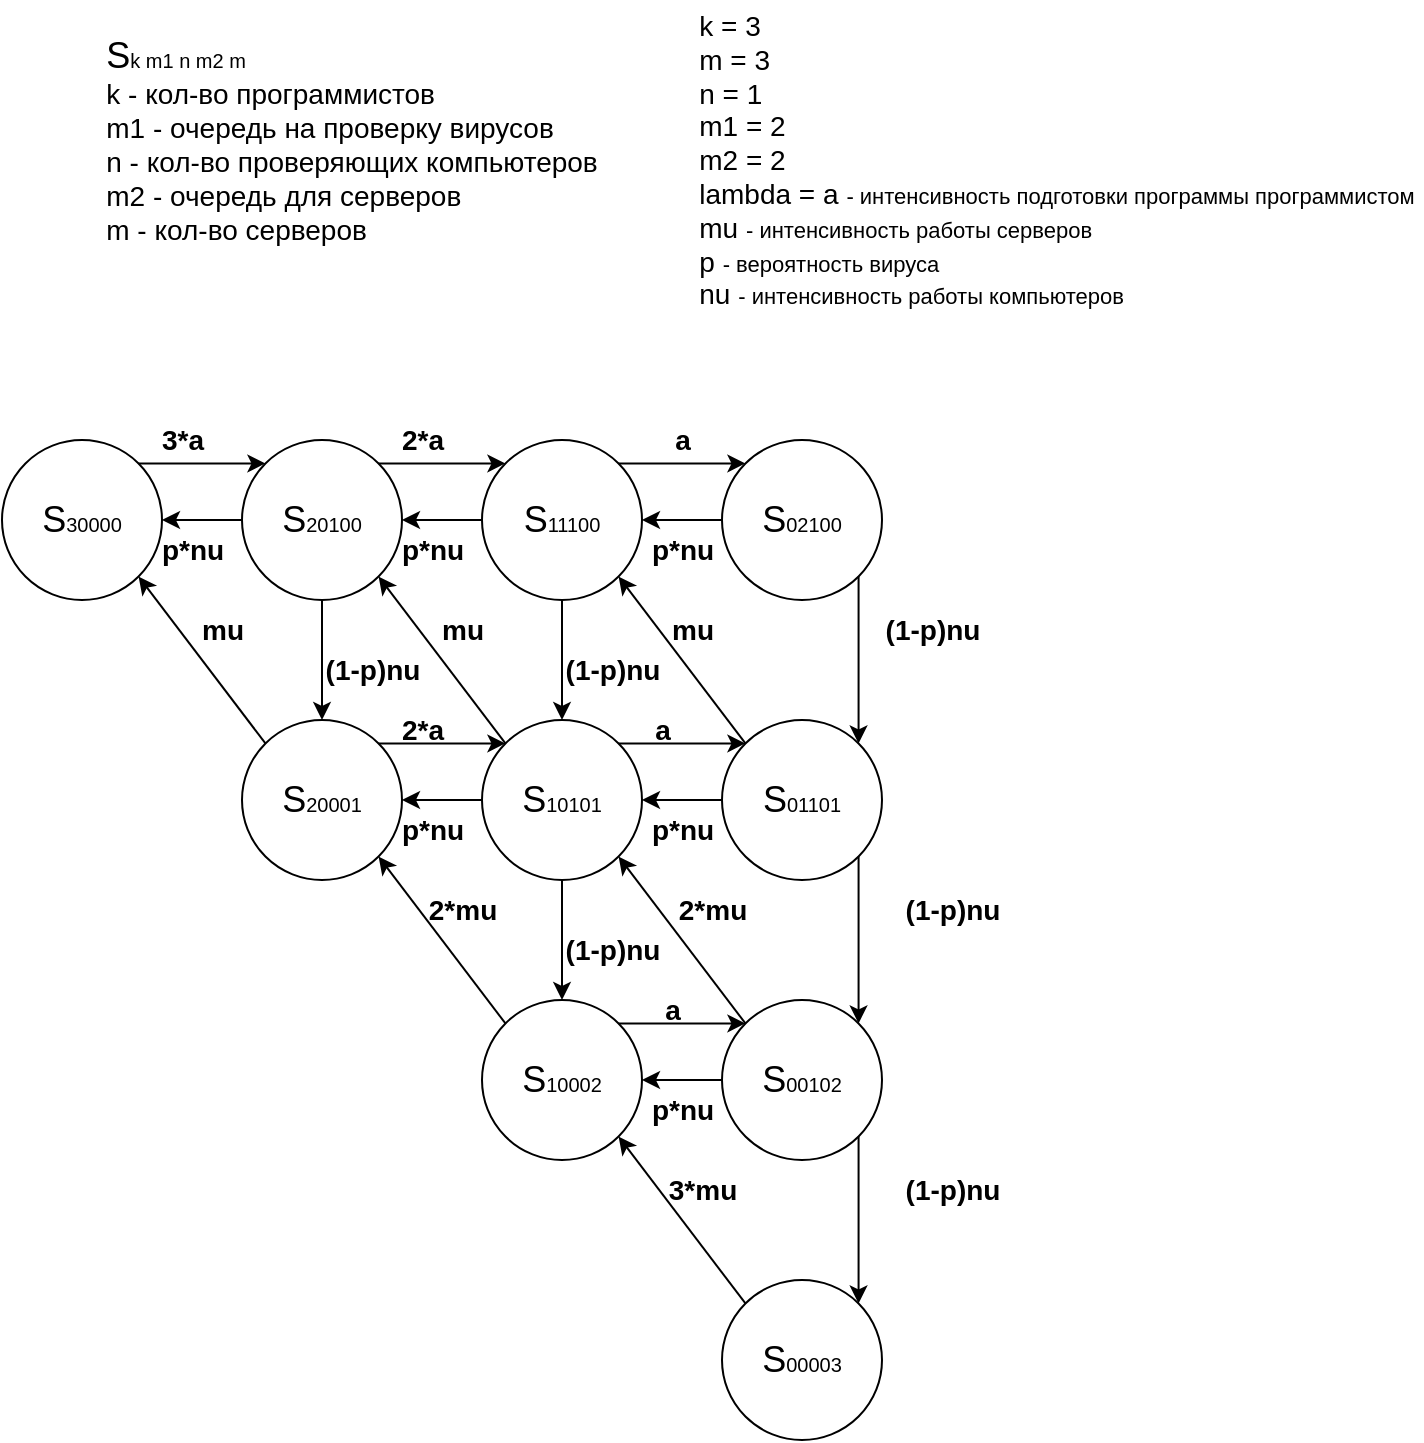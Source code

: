 <mxfile version="20.6.2" type="device" pages="2"><diagram id="ctWBDTu95WbY5n9YwCo9" name="Страница 1"><mxGraphModel dx="1024" dy="612" grid="1" gridSize="10" guides="1" tooltips="1" connect="1" arrows="1" fold="1" page="1" pageScale="1" pageWidth="827" pageHeight="1169" math="0" shadow="0"><root><mxCell id="0"/><mxCell id="1" parent="0"/><mxCell id="WxRc81GwedKo2kxBF1Qg-1" value="&lt;font style=&quot;font-size: 18px;&quot;&gt;S&lt;/font&gt;&lt;font style=&quot;font-size: 10px;&quot;&gt;30000&lt;/font&gt;" style="ellipse;whiteSpace=wrap;html=1;aspect=fixed;" parent="1" vertex="1"><mxGeometry x="20" y="230" width="80" height="80" as="geometry"/></mxCell><mxCell id="WxRc81GwedKo2kxBF1Qg-4" value="&lt;div style=&quot;text-align: left;&quot;&gt;&lt;font style=&quot;background-color: initial; font-size: 18px;&quot;&gt;S&lt;/font&gt;&lt;font style=&quot;background-color: initial;&quot;&gt;&lt;span style=&quot;font-size: 10px;&quot;&gt;k m1 n m2 m&lt;/span&gt;&lt;/font&gt;&lt;/div&gt;&lt;font style=&quot;&quot;&gt;&lt;div style=&quot;text-align: left;&quot;&gt;&lt;span style=&quot;font-size: 14px; background-color: initial;&quot;&gt;k - кол-во программистов&lt;/span&gt;&lt;/div&gt;&lt;div style=&quot;text-align: left;&quot;&gt;&lt;span style=&quot;font-size: 14px;&quot;&gt;m1 - очередь на проверку вирусов&lt;/span&gt;&lt;span style=&quot;font-size: 14px; background-color: initial;&quot;&gt;&lt;br&gt;&lt;/span&gt;&lt;/div&gt;&lt;div style=&quot;text-align: left;&quot;&gt;&lt;span style=&quot;font-size: 14px;&quot;&gt;n - кол-во проверяющих компьютеров&lt;/span&gt;&lt;span style=&quot;font-size: 14px; background-color: initial;&quot;&gt;&lt;br&gt;&lt;/span&gt;&lt;/div&gt;&lt;div style=&quot;text-align: left;&quot;&gt;&lt;span style=&quot;font-size: 14px;&quot;&gt;m2 - очередь для серверов&lt;/span&gt;&lt;span style=&quot;font-size: 14px;&quot;&gt;&lt;br&gt;&lt;/span&gt;&lt;/div&gt;&lt;div style=&quot;text-align: left;&quot;&gt;&lt;span style=&quot;font-size: 14px;&quot;&gt;m - кол-во серверов&lt;/span&gt;&lt;/div&gt;&lt;/font&gt;" style="text;html=1;strokeColor=none;fillColor=none;align=center;verticalAlign=middle;whiteSpace=wrap;rounded=0;" parent="1" vertex="1"><mxGeometry x="50" y="10" width="290" height="140" as="geometry"/></mxCell><mxCell id="WxRc81GwedKo2kxBF1Qg-6" value="&lt;font style=&quot;font-size: 18px;&quot;&gt;S&lt;/font&gt;&lt;font style=&quot;font-size: 10px;&quot;&gt;20100&lt;/font&gt;" style="ellipse;whiteSpace=wrap;html=1;aspect=fixed;" parent="1" vertex="1"><mxGeometry x="140" y="230" width="80" height="80" as="geometry"/></mxCell><mxCell id="WxRc81GwedKo2kxBF1Qg-7" value="&lt;font style=&quot;font-size: 18px;&quot;&gt;S&lt;/font&gt;&lt;font style=&quot;font-size: 10px;&quot;&gt;11100&lt;/font&gt;" style="ellipse;whiteSpace=wrap;html=1;aspect=fixed;" parent="1" vertex="1"><mxGeometry x="260" y="230" width="80" height="80" as="geometry"/></mxCell><mxCell id="WxRc81GwedKo2kxBF1Qg-8" value="&lt;font style=&quot;font-size: 18px;&quot;&gt;S&lt;/font&gt;&lt;font style=&quot;font-size: 10px;&quot;&gt;02100&lt;/font&gt;" style="ellipse;whiteSpace=wrap;html=1;aspect=fixed;" parent="1" vertex="1"><mxGeometry x="380" y="230" width="80" height="80" as="geometry"/></mxCell><mxCell id="WxRc81GwedKo2kxBF1Qg-9" value="&lt;font style=&quot;font-size: 18px;&quot;&gt;S&lt;/font&gt;&lt;font style=&quot;font-size: 10px;&quot;&gt;01101&lt;/font&gt;" style="ellipse;whiteSpace=wrap;html=1;aspect=fixed;" parent="1" vertex="1"><mxGeometry x="380" y="370" width="80" height="80" as="geometry"/></mxCell><mxCell id="WxRc81GwedKo2kxBF1Qg-11" value="&lt;font style=&quot;font-size: 18px;&quot;&gt;S&lt;/font&gt;&lt;font style=&quot;font-size: 10px;&quot;&gt;00102&lt;/font&gt;" style="ellipse;whiteSpace=wrap;html=1;aspect=fixed;" parent="1" vertex="1"><mxGeometry x="380" y="510" width="80" height="80" as="geometry"/></mxCell><mxCell id="WxRc81GwedKo2kxBF1Qg-12" value="&lt;font style=&quot;font-size: 18px;&quot;&gt;S&lt;/font&gt;&lt;font style=&quot;font-size: 10px;&quot;&gt;00003&lt;/font&gt;" style="ellipse;whiteSpace=wrap;html=1;aspect=fixed;" parent="1" vertex="1"><mxGeometry x="380" y="650" width="80" height="80" as="geometry"/></mxCell><mxCell id="WxRc81GwedKo2kxBF1Qg-13" value="" style="endArrow=classic;html=1;rounded=0;fontSize=10;exitX=1;exitY=0;exitDx=0;exitDy=0;entryX=0;entryY=0;entryDx=0;entryDy=0;" parent="1" source="WxRc81GwedKo2kxBF1Qg-1" target="WxRc81GwedKo2kxBF1Qg-6" edge="1"><mxGeometry width="50" height="50" relative="1" as="geometry"><mxPoint x="80" y="230" as="sourcePoint"/><mxPoint x="130" y="180" as="targetPoint"/></mxGeometry></mxCell><mxCell id="WxRc81GwedKo2kxBF1Qg-14" value="" style="endArrow=classic;html=1;rounded=0;fontSize=10;entryX=0;entryY=0;entryDx=0;entryDy=0;exitX=1;exitY=0;exitDx=0;exitDy=0;" parent="1" source="WxRc81GwedKo2kxBF1Qg-6" target="WxRc81GwedKo2kxBF1Qg-7" edge="1"><mxGeometry width="50" height="50" relative="1" as="geometry"><mxPoint x="240" y="230" as="sourcePoint"/><mxPoint x="250" y="240" as="targetPoint"/></mxGeometry></mxCell><mxCell id="WxRc81GwedKo2kxBF1Qg-15" value="" style="endArrow=classic;html=1;rounded=0;fontSize=10;exitX=1;exitY=0;exitDx=0;exitDy=0;entryX=0;entryY=0;entryDx=0;entryDy=0;" parent="1" source="WxRc81GwedKo2kxBF1Qg-7" target="WxRc81GwedKo2kxBF1Qg-8" edge="1"><mxGeometry width="50" height="50" relative="1" as="geometry"><mxPoint x="350.004" y="179.996" as="sourcePoint"/><mxPoint x="413.436" y="179.996" as="targetPoint"/></mxGeometry></mxCell><mxCell id="WxRc81GwedKo2kxBF1Qg-16" value="&lt;div style=&quot;text-align: left;&quot;&gt;&lt;span style=&quot;font-size: 14px; text-align: center;&quot;&gt;k = 3&lt;/span&gt;&lt;br style=&quot;font-size: 14px; text-align: center;&quot;&gt;&lt;span style=&quot;font-size: 14px; text-align: center;&quot;&gt;m = 3&lt;/span&gt;&lt;br style=&quot;font-size: 14px; text-align: center;&quot;&gt;&lt;span style=&quot;font-size: 14px; text-align: center;&quot;&gt;n = 1&lt;/span&gt;&lt;br style=&quot;font-size: 14px; text-align: center;&quot;&gt;&lt;span style=&quot;font-size: 14px; text-align: center;&quot;&gt;m1 = 2&lt;/span&gt;&lt;br style=&quot;font-size: 14px; text-align: center;&quot;&gt;&lt;span style=&quot;font-size: 14px; text-align: center;&quot;&gt;m2 = 2&lt;/span&gt;&lt;br style=&quot;font-size: 14px; text-align: center;&quot;&gt;&lt;span style=&quot;font-size: 14px; text-align: center;&quot;&gt;lambda = a &lt;/span&gt;&lt;span style=&quot;text-align: center;&quot;&gt;&lt;font style=&quot;font-size: 11px;&quot;&gt;- интенсивность подготовки программы программистом&lt;/font&gt;&lt;/span&gt;&lt;br&gt;&lt;/div&gt;&lt;div style=&quot;text-align: left;&quot;&gt;&lt;span style=&quot;font-size: 14px; text-align: center;&quot;&gt;mu &lt;/span&gt;&lt;span style=&quot;text-align: center;&quot;&gt;&lt;font style=&quot;font-size: 11px;&quot;&gt;- интенсивность работы серверов&lt;/font&gt;&lt;/span&gt;&lt;/div&gt;&lt;div style=&quot;text-align: left;&quot;&gt;&lt;span style=&quot;font-size: 14px; text-align: center;&quot;&gt;p &lt;/span&gt;&lt;span style=&quot;text-align: center;&quot;&gt;&lt;font style=&quot;font-size: 11px;&quot;&gt;- вероятность вируса&lt;/font&gt;&lt;/span&gt;&lt;/div&gt;&lt;div style=&quot;text-align: left;&quot;&gt;&lt;span style=&quot;font-size: 14px; text-align: center;&quot;&gt;nu &lt;/span&gt;&lt;span style=&quot;text-align: center;&quot;&gt;&lt;font style=&quot;font-size: 11px;&quot;&gt;- интенсивность работы компьютеров&lt;/font&gt;&lt;/span&gt;&lt;/div&gt;" style="text;html=1;strokeColor=none;fillColor=none;align=center;verticalAlign=middle;whiteSpace=wrap;rounded=0;" parent="1" vertex="1"><mxGeometry x="365" y="10" width="365" height="160" as="geometry"/></mxCell><mxCell id="WxRc81GwedKo2kxBF1Qg-17" value="" style="endArrow=classic;html=1;rounded=0;fontSize=11;exitX=1;exitY=1;exitDx=0;exitDy=0;entryX=1;entryY=0;entryDx=0;entryDy=0;" parent="1" source="WxRc81GwedKo2kxBF1Qg-8" target="WxRc81GwedKo2kxBF1Qg-9" edge="1"><mxGeometry width="50" height="50" relative="1" as="geometry"><mxPoint x="390" y="200" as="sourcePoint"/><mxPoint x="440" y="150" as="targetPoint"/></mxGeometry></mxCell><mxCell id="WxRc81GwedKo2kxBF1Qg-18" value="" style="endArrow=classic;html=1;rounded=0;fontSize=11;entryX=1;entryY=1;entryDx=0;entryDy=0;exitX=0;exitY=0;exitDx=0;exitDy=0;" parent="1" source="WxRc81GwedKo2kxBF1Qg-9" target="WxRc81GwedKo2kxBF1Qg-7" edge="1"><mxGeometry width="50" height="50" relative="1" as="geometry"><mxPoint x="400" y="380" as="sourcePoint"/><mxPoint x="440" y="150" as="targetPoint"/></mxGeometry></mxCell><mxCell id="WxRc81GwedKo2kxBF1Qg-20" value="&lt;font style=&quot;font-size: 18px;&quot;&gt;S&lt;/font&gt;&lt;font style=&quot;font-size: 10px;&quot;&gt;20001&lt;/font&gt;" style="ellipse;whiteSpace=wrap;html=1;aspect=fixed;" parent="1" vertex="1"><mxGeometry x="140" y="370" width="80" height="80" as="geometry"/></mxCell><mxCell id="WxRc81GwedKo2kxBF1Qg-21" value="&lt;font style=&quot;font-size: 18px;&quot;&gt;S&lt;/font&gt;&lt;font style=&quot;font-size: 10px;&quot;&gt;10101&lt;/font&gt;" style="ellipse;whiteSpace=wrap;html=1;aspect=fixed;" parent="1" vertex="1"><mxGeometry x="260" y="370" width="80" height="80" as="geometry"/></mxCell><mxCell id="WxRc81GwedKo2kxBF1Qg-22" value="&lt;font style=&quot;font-size: 18px;&quot;&gt;S&lt;/font&gt;&lt;font style=&quot;font-size: 10px;&quot;&gt;10002&lt;/font&gt;" style="ellipse;whiteSpace=wrap;html=1;aspect=fixed;" parent="1" vertex="1"><mxGeometry x="260" y="510" width="80" height="80" as="geometry"/></mxCell><mxCell id="WxRc81GwedKo2kxBF1Qg-23" value="" style="endArrow=classic;html=1;rounded=0;fontSize=11;exitX=1;exitY=1;exitDx=0;exitDy=0;entryX=1;entryY=0;entryDx=0;entryDy=0;" parent="1" source="WxRc81GwedKo2kxBF1Qg-9" target="WxRc81GwedKo2kxBF1Qg-11" edge="1"><mxGeometry width="50" height="50" relative="1" as="geometry"><mxPoint x="390" y="400" as="sourcePoint"/><mxPoint x="440" y="350" as="targetPoint"/></mxGeometry></mxCell><mxCell id="WxRc81GwedKo2kxBF1Qg-24" value="" style="endArrow=classic;html=1;rounded=0;fontSize=11;exitX=1;exitY=1;exitDx=0;exitDy=0;entryX=1;entryY=0;entryDx=0;entryDy=0;" parent="1" source="WxRc81GwedKo2kxBF1Qg-11" target="WxRc81GwedKo2kxBF1Qg-12" edge="1"><mxGeometry width="50" height="50" relative="1" as="geometry"><mxPoint x="390" y="400" as="sourcePoint"/><mxPoint x="440" y="350" as="targetPoint"/></mxGeometry></mxCell><mxCell id="WxRc81GwedKo2kxBF1Qg-26" value="&lt;b&gt;&lt;font style=&quot;font-size: 14px;&quot;&gt;3*a&lt;/font&gt;&lt;/b&gt;" style="text;html=1;align=center;verticalAlign=middle;resizable=0;points=[];autosize=1;strokeColor=none;fillColor=none;fontSize=11;" parent="1" vertex="1"><mxGeometry x="90" y="215" width="40" height="30" as="geometry"/></mxCell><mxCell id="WxRc81GwedKo2kxBF1Qg-27" value="&lt;b&gt;&lt;font style=&quot;font-size: 14px;&quot;&gt;2*a&lt;/font&gt;&lt;/b&gt;" style="text;html=1;align=center;verticalAlign=middle;resizable=0;points=[];autosize=1;strokeColor=none;fillColor=none;fontSize=11;" parent="1" vertex="1"><mxGeometry x="210" y="215" width="40" height="30" as="geometry"/></mxCell><mxCell id="WxRc81GwedKo2kxBF1Qg-28" value="&lt;b&gt;&lt;font style=&quot;font-size: 14px;&quot;&gt;a&lt;/font&gt;&lt;/b&gt;" style="text;html=1;align=center;verticalAlign=middle;resizable=0;points=[];autosize=1;strokeColor=none;fillColor=none;fontSize=11;" parent="1" vertex="1"><mxGeometry x="345" y="215" width="30" height="30" as="geometry"/></mxCell><mxCell id="WxRc81GwedKo2kxBF1Qg-29" value="&lt;b&gt;&lt;font style=&quot;font-size: 14px;&quot;&gt;(1-p)nu&lt;/font&gt;&lt;/b&gt;" style="text;html=1;align=center;verticalAlign=middle;resizable=0;points=[];autosize=1;strokeColor=none;fillColor=none;fontSize=11;" parent="1" vertex="1"><mxGeometry x="450" y="310" width="70" height="30" as="geometry"/></mxCell><mxCell id="WxRc81GwedKo2kxBF1Qg-30" value="&lt;b&gt;&lt;font style=&quot;font-size: 14px;&quot;&gt;(1-p)nu&lt;/font&gt;&lt;/b&gt;" style="text;html=1;align=center;verticalAlign=middle;resizable=0;points=[];autosize=1;strokeColor=none;fillColor=none;fontSize=11;" parent="1" vertex="1"><mxGeometry x="460" y="450" width="70" height="30" as="geometry"/></mxCell><mxCell id="WxRc81GwedKo2kxBF1Qg-31" value="&lt;b&gt;&lt;font style=&quot;font-size: 14px;&quot;&gt;(1-p)nu&lt;/font&gt;&lt;/b&gt;" style="text;html=1;align=center;verticalAlign=middle;resizable=0;points=[];autosize=1;strokeColor=none;fillColor=none;fontSize=11;" parent="1" vertex="1"><mxGeometry x="460" y="590" width="70" height="30" as="geometry"/></mxCell><mxCell id="WxRc81GwedKo2kxBF1Qg-32" value="" style="endArrow=classic;html=1;rounded=0;fontSize=10;entryX=0;entryY=0;entryDx=0;entryDy=0;exitX=1;exitY=0;exitDx=0;exitDy=0;" parent="1" source="WxRc81GwedKo2kxBF1Qg-20" target="WxRc81GwedKo2kxBF1Qg-21" edge="1"><mxGeometry width="50" height="50" relative="1" as="geometry"><mxPoint x="218.284" y="251.716" as="sourcePoint"/><mxPoint x="281.716" y="251.716" as="targetPoint"/></mxGeometry></mxCell><mxCell id="WxRc81GwedKo2kxBF1Qg-33" value="&lt;b&gt;&lt;font style=&quot;font-size: 14px;&quot;&gt;2*a&lt;/font&gt;&lt;/b&gt;" style="text;html=1;align=center;verticalAlign=middle;resizable=0;points=[];autosize=1;strokeColor=none;fillColor=none;fontSize=11;" parent="1" vertex="1"><mxGeometry x="210" y="360" width="40" height="30" as="geometry"/></mxCell><mxCell id="WxRc81GwedKo2kxBF1Qg-35" value="" style="endArrow=classic;html=1;rounded=0;fontSize=14;exitX=1;exitY=0;exitDx=0;exitDy=0;entryX=0;entryY=0;entryDx=0;entryDy=0;" parent="1" source="WxRc81GwedKo2kxBF1Qg-21" target="WxRc81GwedKo2kxBF1Qg-9" edge="1"><mxGeometry width="50" height="50" relative="1" as="geometry"><mxPoint x="390" y="330" as="sourcePoint"/><mxPoint x="440" y="280" as="targetPoint"/></mxGeometry></mxCell><mxCell id="WxRc81GwedKo2kxBF1Qg-36" value="&lt;b&gt;&lt;font style=&quot;font-size: 14px;&quot;&gt;a&lt;/font&gt;&lt;/b&gt;" style="text;html=1;align=center;verticalAlign=middle;resizable=0;points=[];autosize=1;strokeColor=none;fillColor=none;fontSize=11;" parent="1" vertex="1"><mxGeometry x="335" y="360" width="30" height="30" as="geometry"/></mxCell><mxCell id="WxRc81GwedKo2kxBF1Qg-37" value="&lt;b&gt;&lt;font style=&quot;font-size: 14px;&quot;&gt;mu&lt;/font&gt;&lt;/b&gt;" style="text;html=1;align=center;verticalAlign=middle;resizable=0;points=[];autosize=1;strokeColor=none;fillColor=none;fontSize=11;" parent="1" vertex="1"><mxGeometry x="345" y="310" width="40" height="30" as="geometry"/></mxCell><mxCell id="WxRc81GwedKo2kxBF1Qg-38" value="" style="endArrow=classic;html=1;rounded=0;fontSize=14;entryX=1;entryY=1;entryDx=0;entryDy=0;exitX=0;exitY=0;exitDx=0;exitDy=0;" parent="1" source="WxRc81GwedKo2kxBF1Qg-11" target="WxRc81GwedKo2kxBF1Qg-21" edge="1"><mxGeometry width="50" height="50" relative="1" as="geometry"><mxPoint x="390" y="530" as="sourcePoint"/><mxPoint x="440" y="480" as="targetPoint"/></mxGeometry></mxCell><mxCell id="WxRc81GwedKo2kxBF1Qg-39" value="&lt;b&gt;&lt;font style=&quot;font-size: 14px;&quot;&gt;2*mu&lt;/font&gt;&lt;/b&gt;" style="text;html=1;align=center;verticalAlign=middle;resizable=0;points=[];autosize=1;strokeColor=none;fillColor=none;fontSize=11;" parent="1" vertex="1"><mxGeometry x="345" y="450" width="60" height="30" as="geometry"/></mxCell><mxCell id="WxRc81GwedKo2kxBF1Qg-40" value="" style="endArrow=classic;html=1;rounded=0;fontSize=14;entryX=1;entryY=1;entryDx=0;entryDy=0;exitX=0;exitY=0;exitDx=0;exitDy=0;" parent="1" source="WxRc81GwedKo2kxBF1Qg-21" target="WxRc81GwedKo2kxBF1Qg-6" edge="1"><mxGeometry width="50" height="50" relative="1" as="geometry"><mxPoint x="390" y="530" as="sourcePoint"/><mxPoint x="440" y="480" as="targetPoint"/></mxGeometry></mxCell><mxCell id="WxRc81GwedKo2kxBF1Qg-41" value="&lt;b&gt;&lt;font style=&quot;font-size: 14px;&quot;&gt;mu&lt;/font&gt;&lt;/b&gt;" style="text;html=1;align=center;verticalAlign=middle;resizable=0;points=[];autosize=1;strokeColor=none;fillColor=none;fontSize=11;" parent="1" vertex="1"><mxGeometry x="230" y="310" width="40" height="30" as="geometry"/></mxCell><mxCell id="WxRc81GwedKo2kxBF1Qg-42" value="" style="endArrow=classic;html=1;rounded=0;fontSize=14;exitX=1;exitY=0;exitDx=0;exitDy=0;entryX=0;entryY=0;entryDx=0;entryDy=0;" parent="1" source="WxRc81GwedKo2kxBF1Qg-22" target="WxRc81GwedKo2kxBF1Qg-11" edge="1"><mxGeometry width="50" height="50" relative="1" as="geometry"><mxPoint x="390" y="530" as="sourcePoint"/><mxPoint x="440" y="480" as="targetPoint"/></mxGeometry></mxCell><mxCell id="WxRc81GwedKo2kxBF1Qg-43" value="&lt;b&gt;&lt;font style=&quot;font-size: 14px;&quot;&gt;a&lt;/font&gt;&lt;/b&gt;" style="text;html=1;align=center;verticalAlign=middle;resizable=0;points=[];autosize=1;strokeColor=none;fillColor=none;fontSize=11;" parent="1" vertex="1"><mxGeometry x="340" y="500" width="30" height="30" as="geometry"/></mxCell><mxCell id="WxRc81GwedKo2kxBF1Qg-44" value="" style="endArrow=classic;html=1;rounded=0;fontSize=14;exitX=0;exitY=0;exitDx=0;exitDy=0;entryX=1;entryY=1;entryDx=0;entryDy=0;" parent="1" source="WxRc81GwedKo2kxBF1Qg-12" target="WxRc81GwedKo2kxBF1Qg-22" edge="1"><mxGeometry width="50" height="50" relative="1" as="geometry"><mxPoint x="390" y="530" as="sourcePoint"/><mxPoint x="440" y="480" as="targetPoint"/></mxGeometry></mxCell><mxCell id="WxRc81GwedKo2kxBF1Qg-45" value="" style="endArrow=classic;html=1;rounded=0;fontSize=14;entryX=1;entryY=1;entryDx=0;entryDy=0;exitX=0;exitY=0;exitDx=0;exitDy=0;" parent="1" source="WxRc81GwedKo2kxBF1Qg-22" target="WxRc81GwedKo2kxBF1Qg-20" edge="1"><mxGeometry width="50" height="50" relative="1" as="geometry"><mxPoint x="390" y="530" as="sourcePoint"/><mxPoint x="440" y="480" as="targetPoint"/></mxGeometry></mxCell><mxCell id="WxRc81GwedKo2kxBF1Qg-46" value="" style="endArrow=classic;html=1;rounded=0;fontSize=14;entryX=1;entryY=1;entryDx=0;entryDy=0;exitX=0;exitY=0;exitDx=0;exitDy=0;" parent="1" source="WxRc81GwedKo2kxBF1Qg-20" target="WxRc81GwedKo2kxBF1Qg-1" edge="1"><mxGeometry width="50" height="50" relative="1" as="geometry"><mxPoint x="390" y="530" as="sourcePoint"/><mxPoint x="440" y="480" as="targetPoint"/></mxGeometry></mxCell><mxCell id="WxRc81GwedKo2kxBF1Qg-47" value="&lt;b&gt;&lt;font style=&quot;font-size: 14px;&quot;&gt;3*mu&lt;/font&gt;&lt;/b&gt;" style="text;html=1;align=center;verticalAlign=middle;resizable=0;points=[];autosize=1;strokeColor=none;fillColor=none;fontSize=11;" parent="1" vertex="1"><mxGeometry x="340" y="590" width="60" height="30" as="geometry"/></mxCell><mxCell id="WxRc81GwedKo2kxBF1Qg-48" value="&lt;b&gt;&lt;font style=&quot;font-size: 14px;&quot;&gt;2*mu&lt;/font&gt;&lt;/b&gt;" style="text;html=1;align=center;verticalAlign=middle;resizable=0;points=[];autosize=1;strokeColor=none;fillColor=none;fontSize=11;" parent="1" vertex="1"><mxGeometry x="220" y="450" width="60" height="30" as="geometry"/></mxCell><mxCell id="WxRc81GwedKo2kxBF1Qg-49" value="&lt;b&gt;&lt;font style=&quot;font-size: 14px;&quot;&gt;mu&lt;/font&gt;&lt;/b&gt;" style="text;html=1;align=center;verticalAlign=middle;resizable=0;points=[];autosize=1;strokeColor=none;fillColor=none;fontSize=11;" parent="1" vertex="1"><mxGeometry x="110" y="310" width="40" height="30" as="geometry"/></mxCell><mxCell id="WxRc81GwedKo2kxBF1Qg-50" value="" style="endArrow=classic;html=1;rounded=0;fontSize=14;exitX=0.5;exitY=1;exitDx=0;exitDy=0;entryX=0.5;entryY=0;entryDx=0;entryDy=0;" parent="1" source="WxRc81GwedKo2kxBF1Qg-7" target="WxRc81GwedKo2kxBF1Qg-21" edge="1"><mxGeometry width="50" height="50" relative="1" as="geometry"><mxPoint x="390" y="530" as="sourcePoint"/><mxPoint x="440" y="480" as="targetPoint"/></mxGeometry></mxCell><mxCell id="WxRc81GwedKo2kxBF1Qg-51" value="" style="endArrow=classic;html=1;rounded=0;fontSize=14;exitX=0.5;exitY=1;exitDx=0;exitDy=0;entryX=0.5;entryY=0;entryDx=0;entryDy=0;" parent="1" source="WxRc81GwedKo2kxBF1Qg-21" target="WxRc81GwedKo2kxBF1Qg-22" edge="1"><mxGeometry width="50" height="50" relative="1" as="geometry"><mxPoint x="390" y="530" as="sourcePoint"/><mxPoint x="440" y="480" as="targetPoint"/></mxGeometry></mxCell><mxCell id="WxRc81GwedKo2kxBF1Qg-52" value="" style="endArrow=classic;html=1;rounded=0;fontSize=14;exitX=0;exitY=0.5;exitDx=0;exitDy=0;entryX=1;entryY=0.5;entryDx=0;entryDy=0;" parent="1" source="WxRc81GwedKo2kxBF1Qg-8" target="WxRc81GwedKo2kxBF1Qg-7" edge="1"><mxGeometry width="50" height="50" relative="1" as="geometry"><mxPoint x="390" y="330" as="sourcePoint"/><mxPoint x="440" y="280" as="targetPoint"/></mxGeometry></mxCell><mxCell id="WxRc81GwedKo2kxBF1Qg-54" value="&lt;b&gt;&lt;font style=&quot;font-size: 14px;&quot;&gt;p*nu&lt;/font&gt;&lt;/b&gt;" style="text;html=1;align=center;verticalAlign=middle;resizable=0;points=[];autosize=1;strokeColor=none;fillColor=none;fontSize=11;" parent="1" vertex="1"><mxGeometry x="335" y="270" width="50" height="30" as="geometry"/></mxCell><mxCell id="WxRc81GwedKo2kxBF1Qg-55" value="" style="endArrow=classic;html=1;rounded=0;fontSize=14;entryX=1;entryY=0.5;entryDx=0;entryDy=0;exitX=0;exitY=0.5;exitDx=0;exitDy=0;" parent="1" source="WxRc81GwedKo2kxBF1Qg-7" target="WxRc81GwedKo2kxBF1Qg-6" edge="1"><mxGeometry width="50" height="50" relative="1" as="geometry"><mxPoint x="390" y="330" as="sourcePoint"/><mxPoint x="440" y="280" as="targetPoint"/></mxGeometry></mxCell><mxCell id="WxRc81GwedKo2kxBF1Qg-56" value="&lt;b&gt;&lt;font style=&quot;font-size: 14px;&quot;&gt;p*nu&lt;/font&gt;&lt;/b&gt;" style="text;html=1;align=center;verticalAlign=middle;resizable=0;points=[];autosize=1;strokeColor=none;fillColor=none;fontSize=11;" parent="1" vertex="1"><mxGeometry x="210" y="270" width="50" height="30" as="geometry"/></mxCell><mxCell id="WxRc81GwedKo2kxBF1Qg-57" value="" style="endArrow=classic;html=1;rounded=0;fontSize=14;entryX=1;entryY=0.5;entryDx=0;entryDy=0;exitX=0;exitY=0.5;exitDx=0;exitDy=0;" parent="1" source="WxRc81GwedKo2kxBF1Qg-6" target="WxRc81GwedKo2kxBF1Qg-1" edge="1"><mxGeometry width="50" height="50" relative="1" as="geometry"><mxPoint x="390" y="330" as="sourcePoint"/><mxPoint x="440" y="280" as="targetPoint"/></mxGeometry></mxCell><mxCell id="WxRc81GwedKo2kxBF1Qg-58" value="&lt;b&gt;&lt;font style=&quot;font-size: 14px;&quot;&gt;p*nu&lt;/font&gt;&lt;/b&gt;" style="text;html=1;align=center;verticalAlign=middle;resizable=0;points=[];autosize=1;strokeColor=none;fillColor=none;fontSize=11;" parent="1" vertex="1"><mxGeometry x="90" y="270" width="50" height="30" as="geometry"/></mxCell><mxCell id="WxRc81GwedKo2kxBF1Qg-59" value="" style="endArrow=classic;html=1;rounded=0;fontSize=14;exitX=0;exitY=0.5;exitDx=0;exitDy=0;entryX=1;entryY=0.5;entryDx=0;entryDy=0;" parent="1" source="WxRc81GwedKo2kxBF1Qg-9" target="WxRc81GwedKo2kxBF1Qg-21" edge="1"><mxGeometry width="50" height="50" relative="1" as="geometry"><mxPoint x="390" y="330" as="sourcePoint"/><mxPoint x="440" y="280" as="targetPoint"/></mxGeometry></mxCell><mxCell id="WxRc81GwedKo2kxBF1Qg-60" value="" style="endArrow=classic;html=1;rounded=0;fontSize=14;exitX=0;exitY=0.5;exitDx=0;exitDy=0;entryX=1;entryY=0.5;entryDx=0;entryDy=0;" parent="1" source="WxRc81GwedKo2kxBF1Qg-21" target="WxRc81GwedKo2kxBF1Qg-20" edge="1"><mxGeometry width="50" height="50" relative="1" as="geometry"><mxPoint x="390" y="330" as="sourcePoint"/><mxPoint x="440" y="280" as="targetPoint"/></mxGeometry></mxCell><mxCell id="WxRc81GwedKo2kxBF1Qg-61" value="" style="endArrow=classic;html=1;rounded=0;fontSize=14;exitX=0;exitY=0.5;exitDx=0;exitDy=0;entryX=1;entryY=0.5;entryDx=0;entryDy=0;" parent="1" source="WxRc81GwedKo2kxBF1Qg-11" target="WxRc81GwedKo2kxBF1Qg-22" edge="1"><mxGeometry width="50" height="50" relative="1" as="geometry"><mxPoint x="390" y="330" as="sourcePoint"/><mxPoint x="440" y="280" as="targetPoint"/></mxGeometry></mxCell><mxCell id="WxRc81GwedKo2kxBF1Qg-62" value="&lt;b&gt;&lt;font style=&quot;font-size: 14px;&quot;&gt;p*nu&lt;/font&gt;&lt;/b&gt;" style="text;html=1;align=center;verticalAlign=middle;resizable=0;points=[];autosize=1;strokeColor=none;fillColor=none;fontSize=11;" parent="1" vertex="1"><mxGeometry x="335" y="410" width="50" height="30" as="geometry"/></mxCell><mxCell id="WxRc81GwedKo2kxBF1Qg-63" value="&lt;b&gt;&lt;font style=&quot;font-size: 14px;&quot;&gt;p*nu&lt;/font&gt;&lt;/b&gt;" style="text;html=1;align=center;verticalAlign=middle;resizable=0;points=[];autosize=1;strokeColor=none;fillColor=none;fontSize=11;" parent="1" vertex="1"><mxGeometry x="210" y="410" width="50" height="30" as="geometry"/></mxCell><mxCell id="WxRc81GwedKo2kxBF1Qg-64" value="&lt;b&gt;&lt;font style=&quot;font-size: 14px;&quot;&gt;p*nu&lt;/font&gt;&lt;/b&gt;" style="text;html=1;align=center;verticalAlign=middle;resizable=0;points=[];autosize=1;strokeColor=none;fillColor=none;fontSize=11;" parent="1" vertex="1"><mxGeometry x="335" y="550" width="50" height="30" as="geometry"/></mxCell><mxCell id="WxRc81GwedKo2kxBF1Qg-65" value="&lt;b&gt;&lt;font style=&quot;font-size: 14px;&quot;&gt;(1-p)nu&lt;/font&gt;&lt;/b&gt;" style="text;html=1;align=center;verticalAlign=middle;resizable=0;points=[];autosize=1;strokeColor=none;fillColor=none;fontSize=11;" parent="1" vertex="1"><mxGeometry x="290" y="330" width="70" height="30" as="geometry"/></mxCell><mxCell id="WxRc81GwedKo2kxBF1Qg-68" value="&lt;b&gt;&lt;font style=&quot;font-size: 14px;&quot;&gt;(1-p)nu&lt;/font&gt;&lt;/b&gt;" style="text;html=1;align=center;verticalAlign=middle;resizable=0;points=[];autosize=1;strokeColor=none;fillColor=none;fontSize=11;" parent="1" vertex="1"><mxGeometry x="290" y="470" width="70" height="30" as="geometry"/></mxCell><mxCell id="WxRc81GwedKo2kxBF1Qg-69" value="" style="endArrow=classic;html=1;rounded=0;fontSize=14;exitX=0.5;exitY=1;exitDx=0;exitDy=0;entryX=0.5;entryY=0;entryDx=0;entryDy=0;" parent="1" source="WxRc81GwedKo2kxBF1Qg-6" target="WxRc81GwedKo2kxBF1Qg-20" edge="1"><mxGeometry width="50" height="50" relative="1" as="geometry"><mxPoint x="390" y="530" as="sourcePoint"/><mxPoint x="440" y="480" as="targetPoint"/></mxGeometry></mxCell><mxCell id="WxRc81GwedKo2kxBF1Qg-70" value="&lt;b&gt;&lt;font style=&quot;font-size: 14px;&quot;&gt;(1-p)nu&lt;/font&gt;&lt;/b&gt;" style="text;html=1;align=center;verticalAlign=middle;resizable=0;points=[];autosize=1;strokeColor=none;fillColor=none;fontSize=11;" parent="1" vertex="1"><mxGeometry x="170" y="330" width="70" height="30" as="geometry"/></mxCell></root></mxGraphModel></diagram><diagram id="27WyXOupUABrKC31aUzZ" name="Страница 2"><mxGraphModel dx="1024" dy="612" grid="1" gridSize="10" guides="1" tooltips="1" connect="1" arrows="1" fold="1" page="1" pageScale="1" pageWidth="827" pageHeight="1169" math="0" shadow="0"><root><mxCell id="0"/><mxCell id="1" parent="0"/><mxCell id="M_5vm06Wq8IbU_mwvA4S-1" value="&lt;font style=&quot;font-size: 18px;&quot;&gt;S&lt;/font&gt;&lt;font style=&quot;font-size: 10px;&quot;&gt;30000&lt;/font&gt;" style="ellipse;whiteSpace=wrap;html=1;aspect=fixed;" vertex="1" parent="1"><mxGeometry x="130" y="165" width="80" height="80" as="geometry"/></mxCell><mxCell id="M_5vm06Wq8IbU_mwvA4S-2" value="&lt;font style=&quot;font-size: 18px;&quot;&gt;S&lt;/font&gt;&lt;font style=&quot;font-size: 10px;&quot;&gt;20100&lt;/font&gt;" style="ellipse;whiteSpace=wrap;html=1;aspect=fixed;" vertex="1" parent="1"><mxGeometry x="250" y="165" width="80" height="80" as="geometry"/></mxCell><mxCell id="M_5vm06Wq8IbU_mwvA4S-3" value="&lt;font style=&quot;font-size: 18px;&quot;&gt;S&lt;/font&gt;&lt;font style=&quot;font-size: 10px;&quot;&gt;11100&lt;/font&gt;" style="ellipse;whiteSpace=wrap;html=1;aspect=fixed;" vertex="1" parent="1"><mxGeometry x="370" y="165" width="80" height="80" as="geometry"/></mxCell><mxCell id="M_5vm06Wq8IbU_mwvA4S-4" value="&lt;font style=&quot;font-size: 18px;&quot;&gt;S&lt;/font&gt;&lt;font style=&quot;font-size: 10px;&quot;&gt;02100&lt;/font&gt;" style="ellipse;whiteSpace=wrap;html=1;aspect=fixed;" vertex="1" parent="1"><mxGeometry x="490" y="165" width="80" height="80" as="geometry"/></mxCell><mxCell id="M_5vm06Wq8IbU_mwvA4S-5" value="&lt;font style=&quot;font-size: 18px;&quot;&gt;S&lt;/font&gt;&lt;font style=&quot;font-size: 10px;&quot;&gt;01101&lt;/font&gt;" style="ellipse;whiteSpace=wrap;html=1;aspect=fixed;" vertex="1" parent="1"><mxGeometry x="490" y="305" width="80" height="80" as="geometry"/></mxCell><mxCell id="M_5vm06Wq8IbU_mwvA4S-6" value="&lt;font style=&quot;font-size: 18px;&quot;&gt;S&lt;/font&gt;&lt;font style=&quot;font-size: 10px;&quot;&gt;00102&lt;/font&gt;" style="ellipse;whiteSpace=wrap;html=1;aspect=fixed;" vertex="1" parent="1"><mxGeometry x="490" y="445" width="80" height="80" as="geometry"/></mxCell><mxCell id="M_5vm06Wq8IbU_mwvA4S-7" value="&lt;font style=&quot;font-size: 18px;&quot;&gt;S&lt;/font&gt;&lt;font style=&quot;font-size: 10px;&quot;&gt;00003&lt;/font&gt;" style="ellipse;whiteSpace=wrap;html=1;aspect=fixed;" vertex="1" parent="1"><mxGeometry x="490" y="585" width="80" height="80" as="geometry"/></mxCell><mxCell id="M_5vm06Wq8IbU_mwvA4S-8" value="" style="endArrow=classic;html=1;rounded=0;fontSize=10;exitX=1;exitY=0;exitDx=0;exitDy=0;entryX=0;entryY=0;entryDx=0;entryDy=0;" edge="1" parent="1" source="M_5vm06Wq8IbU_mwvA4S-1" target="M_5vm06Wq8IbU_mwvA4S-2"><mxGeometry width="50" height="50" relative="1" as="geometry"><mxPoint x="190" y="165" as="sourcePoint"/><mxPoint x="240" y="115" as="targetPoint"/></mxGeometry></mxCell><mxCell id="M_5vm06Wq8IbU_mwvA4S-9" value="" style="endArrow=classic;html=1;rounded=0;fontSize=10;entryX=0;entryY=0;entryDx=0;entryDy=0;exitX=1;exitY=0;exitDx=0;exitDy=0;" edge="1" parent="1" source="M_5vm06Wq8IbU_mwvA4S-2" target="M_5vm06Wq8IbU_mwvA4S-3"><mxGeometry width="50" height="50" relative="1" as="geometry"><mxPoint x="350" y="165" as="sourcePoint"/><mxPoint x="360" y="175" as="targetPoint"/></mxGeometry></mxCell><mxCell id="M_5vm06Wq8IbU_mwvA4S-10" value="" style="endArrow=classic;html=1;rounded=0;fontSize=10;exitX=1;exitY=0;exitDx=0;exitDy=0;entryX=0;entryY=0;entryDx=0;entryDy=0;" edge="1" parent="1" source="M_5vm06Wq8IbU_mwvA4S-3" target="M_5vm06Wq8IbU_mwvA4S-4"><mxGeometry width="50" height="50" relative="1" as="geometry"><mxPoint x="460.004" y="114.996" as="sourcePoint"/><mxPoint x="523.436" y="114.996" as="targetPoint"/></mxGeometry></mxCell><mxCell id="M_5vm06Wq8IbU_mwvA4S-11" value="" style="endArrow=classic;html=1;rounded=0;fontSize=11;exitX=1;exitY=1;exitDx=0;exitDy=0;entryX=1;entryY=0;entryDx=0;entryDy=0;" edge="1" parent="1" source="M_5vm06Wq8IbU_mwvA4S-4" target="M_5vm06Wq8IbU_mwvA4S-5"><mxGeometry width="50" height="50" relative="1" as="geometry"><mxPoint x="500" y="135" as="sourcePoint"/><mxPoint x="550" y="85" as="targetPoint"/></mxGeometry></mxCell><mxCell id="M_5vm06Wq8IbU_mwvA4S-12" value="" style="endArrow=classic;html=1;rounded=0;fontSize=11;entryX=1;entryY=1;entryDx=0;entryDy=0;exitX=0;exitY=0;exitDx=0;exitDy=0;" edge="1" parent="1" source="M_5vm06Wq8IbU_mwvA4S-5" target="M_5vm06Wq8IbU_mwvA4S-3"><mxGeometry width="50" height="50" relative="1" as="geometry"><mxPoint x="510" y="315" as="sourcePoint"/><mxPoint x="550" y="85" as="targetPoint"/></mxGeometry></mxCell><mxCell id="M_5vm06Wq8IbU_mwvA4S-13" value="&lt;font style=&quot;font-size: 18px;&quot;&gt;S&lt;/font&gt;&lt;font style=&quot;font-size: 10px;&quot;&gt;20001&lt;/font&gt;" style="ellipse;whiteSpace=wrap;html=1;aspect=fixed;" vertex="1" parent="1"><mxGeometry x="250" y="305" width="80" height="80" as="geometry"/></mxCell><mxCell id="M_5vm06Wq8IbU_mwvA4S-14" value="&lt;font style=&quot;font-size: 18px;&quot;&gt;S&lt;/font&gt;&lt;font style=&quot;font-size: 10px;&quot;&gt;10101&lt;/font&gt;" style="ellipse;whiteSpace=wrap;html=1;aspect=fixed;" vertex="1" parent="1"><mxGeometry x="370" y="305" width="80" height="80" as="geometry"/></mxCell><mxCell id="M_5vm06Wq8IbU_mwvA4S-15" value="&lt;font style=&quot;font-size: 18px;&quot;&gt;S&lt;/font&gt;&lt;font style=&quot;font-size: 10px;&quot;&gt;10002&lt;/font&gt;" style="ellipse;whiteSpace=wrap;html=1;aspect=fixed;" vertex="1" parent="1"><mxGeometry x="370" y="445" width="80" height="80" as="geometry"/></mxCell><mxCell id="M_5vm06Wq8IbU_mwvA4S-16" value="" style="endArrow=classic;html=1;rounded=0;fontSize=11;exitX=1;exitY=1;exitDx=0;exitDy=0;entryX=1;entryY=0;entryDx=0;entryDy=0;" edge="1" parent="1" source="M_5vm06Wq8IbU_mwvA4S-5" target="M_5vm06Wq8IbU_mwvA4S-6"><mxGeometry width="50" height="50" relative="1" as="geometry"><mxPoint x="500" y="335" as="sourcePoint"/><mxPoint x="550" y="285" as="targetPoint"/></mxGeometry></mxCell><mxCell id="M_5vm06Wq8IbU_mwvA4S-17" value="" style="endArrow=classic;html=1;rounded=0;fontSize=11;exitX=1;exitY=1;exitDx=0;exitDy=0;entryX=1;entryY=0;entryDx=0;entryDy=0;" edge="1" parent="1" source="M_5vm06Wq8IbU_mwvA4S-6" target="M_5vm06Wq8IbU_mwvA4S-7"><mxGeometry width="50" height="50" relative="1" as="geometry"><mxPoint x="500" y="335" as="sourcePoint"/><mxPoint x="550" y="285" as="targetPoint"/></mxGeometry></mxCell><mxCell id="M_5vm06Wq8IbU_mwvA4S-18" value="&lt;b&gt;&lt;font style=&quot;font-size: 14px;&quot;&gt;3*a&lt;/font&gt;&lt;/b&gt;" style="text;html=1;align=center;verticalAlign=middle;resizable=0;points=[];autosize=1;strokeColor=none;fillColor=none;fontSize=11;" vertex="1" parent="1"><mxGeometry x="200" y="150" width="40" height="30" as="geometry"/></mxCell><mxCell id="M_5vm06Wq8IbU_mwvA4S-19" value="&lt;b&gt;&lt;font style=&quot;font-size: 14px;&quot;&gt;2*a&lt;/font&gt;&lt;/b&gt;" style="text;html=1;align=center;verticalAlign=middle;resizable=0;points=[];autosize=1;strokeColor=none;fillColor=none;fontSize=11;" vertex="1" parent="1"><mxGeometry x="320" y="150" width="40" height="30" as="geometry"/></mxCell><mxCell id="M_5vm06Wq8IbU_mwvA4S-20" value="&lt;b&gt;&lt;font style=&quot;font-size: 14px;&quot;&gt;a&lt;/font&gt;&lt;/b&gt;" style="text;html=1;align=center;verticalAlign=middle;resizable=0;points=[];autosize=1;strokeColor=none;fillColor=none;fontSize=11;" vertex="1" parent="1"><mxGeometry x="455" y="150" width="30" height="30" as="geometry"/></mxCell><mxCell id="M_5vm06Wq8IbU_mwvA4S-21" value="&lt;b&gt;&lt;font style=&quot;font-size: 14px;&quot;&gt;(1-p)nu&lt;/font&gt;&lt;/b&gt;" style="text;html=1;align=center;verticalAlign=middle;resizable=0;points=[];autosize=1;strokeColor=none;fillColor=none;fontSize=11;" vertex="1" parent="1"><mxGeometry x="560" y="245" width="70" height="30" as="geometry"/></mxCell><mxCell id="M_5vm06Wq8IbU_mwvA4S-22" value="&lt;b&gt;&lt;font style=&quot;font-size: 14px;&quot;&gt;(1-p)nu&lt;/font&gt;&lt;/b&gt;" style="text;html=1;align=center;verticalAlign=middle;resizable=0;points=[];autosize=1;strokeColor=none;fillColor=none;fontSize=11;" vertex="1" parent="1"><mxGeometry x="570" y="385" width="70" height="30" as="geometry"/></mxCell><mxCell id="M_5vm06Wq8IbU_mwvA4S-23" value="&lt;b&gt;&lt;font style=&quot;font-size: 14px;&quot;&gt;(1-p)nu&lt;/font&gt;&lt;/b&gt;" style="text;html=1;align=center;verticalAlign=middle;resizable=0;points=[];autosize=1;strokeColor=none;fillColor=none;fontSize=11;" vertex="1" parent="1"><mxGeometry x="570" y="525" width="70" height="30" as="geometry"/></mxCell><mxCell id="M_5vm06Wq8IbU_mwvA4S-24" value="" style="endArrow=classic;html=1;rounded=0;fontSize=10;entryX=0;entryY=0;entryDx=0;entryDy=0;exitX=1;exitY=0;exitDx=0;exitDy=0;" edge="1" parent="1" source="M_5vm06Wq8IbU_mwvA4S-13" target="M_5vm06Wq8IbU_mwvA4S-14"><mxGeometry width="50" height="50" relative="1" as="geometry"><mxPoint x="328.284" y="186.716" as="sourcePoint"/><mxPoint x="391.716" y="186.716" as="targetPoint"/></mxGeometry></mxCell><mxCell id="M_5vm06Wq8IbU_mwvA4S-25" value="&lt;b&gt;&lt;font style=&quot;font-size: 14px;&quot;&gt;2*a&lt;/font&gt;&lt;/b&gt;" style="text;html=1;align=center;verticalAlign=middle;resizable=0;points=[];autosize=1;strokeColor=none;fillColor=none;fontSize=11;" vertex="1" parent="1"><mxGeometry x="320" y="295" width="40" height="30" as="geometry"/></mxCell><mxCell id="M_5vm06Wq8IbU_mwvA4S-26" value="" style="endArrow=classic;html=1;rounded=0;fontSize=14;exitX=1;exitY=0;exitDx=0;exitDy=0;entryX=0;entryY=0;entryDx=0;entryDy=0;" edge="1" parent="1" source="M_5vm06Wq8IbU_mwvA4S-14" target="M_5vm06Wq8IbU_mwvA4S-5"><mxGeometry width="50" height="50" relative="1" as="geometry"><mxPoint x="500" y="265" as="sourcePoint"/><mxPoint x="550" y="215" as="targetPoint"/></mxGeometry></mxCell><mxCell id="M_5vm06Wq8IbU_mwvA4S-27" value="&lt;b&gt;&lt;font style=&quot;font-size: 14px;&quot;&gt;a&lt;/font&gt;&lt;/b&gt;" style="text;html=1;align=center;verticalAlign=middle;resizable=0;points=[];autosize=1;strokeColor=none;fillColor=none;fontSize=11;" vertex="1" parent="1"><mxGeometry x="445" y="295" width="30" height="30" as="geometry"/></mxCell><mxCell id="M_5vm06Wq8IbU_mwvA4S-28" value="&lt;b&gt;&lt;font style=&quot;font-size: 14px;&quot;&gt;mu&lt;/font&gt;&lt;/b&gt;" style="text;html=1;align=center;verticalAlign=middle;resizable=0;points=[];autosize=1;strokeColor=none;fillColor=none;fontSize=11;" vertex="1" parent="1"><mxGeometry x="455" y="245" width="40" height="30" as="geometry"/></mxCell><mxCell id="M_5vm06Wq8IbU_mwvA4S-29" value="" style="endArrow=classic;html=1;rounded=0;fontSize=14;entryX=1;entryY=1;entryDx=0;entryDy=0;exitX=0;exitY=0;exitDx=0;exitDy=0;" edge="1" parent="1" source="M_5vm06Wq8IbU_mwvA4S-6" target="M_5vm06Wq8IbU_mwvA4S-14"><mxGeometry width="50" height="50" relative="1" as="geometry"><mxPoint x="500" y="465" as="sourcePoint"/><mxPoint x="550" y="415" as="targetPoint"/></mxGeometry></mxCell><mxCell id="M_5vm06Wq8IbU_mwvA4S-30" value="&lt;b&gt;&lt;font style=&quot;font-size: 14px;&quot;&gt;2*mu&lt;/font&gt;&lt;/b&gt;" style="text;html=1;align=center;verticalAlign=middle;resizable=0;points=[];autosize=1;strokeColor=none;fillColor=none;fontSize=11;" vertex="1" parent="1"><mxGeometry x="455" y="385" width="60" height="30" as="geometry"/></mxCell><mxCell id="M_5vm06Wq8IbU_mwvA4S-31" value="" style="endArrow=classic;html=1;rounded=0;fontSize=14;entryX=1;entryY=1;entryDx=0;entryDy=0;exitX=0;exitY=0;exitDx=0;exitDy=0;" edge="1" parent="1" source="M_5vm06Wq8IbU_mwvA4S-14" target="M_5vm06Wq8IbU_mwvA4S-2"><mxGeometry width="50" height="50" relative="1" as="geometry"><mxPoint x="500" y="465" as="sourcePoint"/><mxPoint x="550" y="415" as="targetPoint"/></mxGeometry></mxCell><mxCell id="M_5vm06Wq8IbU_mwvA4S-32" value="&lt;b&gt;&lt;font style=&quot;font-size: 14px;&quot;&gt;mu&lt;/font&gt;&lt;/b&gt;" style="text;html=1;align=center;verticalAlign=middle;resizable=0;points=[];autosize=1;strokeColor=none;fillColor=none;fontSize=11;" vertex="1" parent="1"><mxGeometry x="340" y="245" width="40" height="30" as="geometry"/></mxCell><mxCell id="M_5vm06Wq8IbU_mwvA4S-33" value="" style="endArrow=classic;html=1;rounded=0;fontSize=14;exitX=1;exitY=0;exitDx=0;exitDy=0;entryX=0;entryY=0;entryDx=0;entryDy=0;" edge="1" parent="1" source="M_5vm06Wq8IbU_mwvA4S-15" target="M_5vm06Wq8IbU_mwvA4S-6"><mxGeometry width="50" height="50" relative="1" as="geometry"><mxPoint x="500" y="465" as="sourcePoint"/><mxPoint x="550" y="415" as="targetPoint"/></mxGeometry></mxCell><mxCell id="M_5vm06Wq8IbU_mwvA4S-34" value="&lt;b&gt;&lt;font style=&quot;font-size: 14px;&quot;&gt;a&lt;/font&gt;&lt;/b&gt;" style="text;html=1;align=center;verticalAlign=middle;resizable=0;points=[];autosize=1;strokeColor=none;fillColor=none;fontSize=11;" vertex="1" parent="1"><mxGeometry x="450" y="435" width="30" height="30" as="geometry"/></mxCell><mxCell id="M_5vm06Wq8IbU_mwvA4S-35" value="" style="endArrow=classic;html=1;rounded=0;fontSize=14;exitX=0;exitY=0;exitDx=0;exitDy=0;entryX=1;entryY=1;entryDx=0;entryDy=0;" edge="1" parent="1" source="M_5vm06Wq8IbU_mwvA4S-7" target="M_5vm06Wq8IbU_mwvA4S-15"><mxGeometry width="50" height="50" relative="1" as="geometry"><mxPoint x="500" y="465" as="sourcePoint"/><mxPoint x="550" y="415" as="targetPoint"/></mxGeometry></mxCell><mxCell id="M_5vm06Wq8IbU_mwvA4S-36" value="" style="endArrow=classic;html=1;rounded=0;fontSize=14;entryX=1;entryY=1;entryDx=0;entryDy=0;exitX=0;exitY=0;exitDx=0;exitDy=0;" edge="1" parent="1" source="M_5vm06Wq8IbU_mwvA4S-15" target="M_5vm06Wq8IbU_mwvA4S-13"><mxGeometry width="50" height="50" relative="1" as="geometry"><mxPoint x="500" y="465" as="sourcePoint"/><mxPoint x="550" y="415" as="targetPoint"/></mxGeometry></mxCell><mxCell id="M_5vm06Wq8IbU_mwvA4S-37" value="" style="endArrow=classic;html=1;rounded=0;fontSize=14;entryX=1;entryY=1;entryDx=0;entryDy=0;exitX=0;exitY=0;exitDx=0;exitDy=0;" edge="1" parent="1" source="M_5vm06Wq8IbU_mwvA4S-13" target="M_5vm06Wq8IbU_mwvA4S-1"><mxGeometry width="50" height="50" relative="1" as="geometry"><mxPoint x="500" y="465" as="sourcePoint"/><mxPoint x="550" y="415" as="targetPoint"/></mxGeometry></mxCell><mxCell id="M_5vm06Wq8IbU_mwvA4S-38" value="&lt;b&gt;&lt;font style=&quot;font-size: 14px;&quot;&gt;3*mu&lt;/font&gt;&lt;/b&gt;" style="text;html=1;align=center;verticalAlign=middle;resizable=0;points=[];autosize=1;strokeColor=none;fillColor=none;fontSize=11;" vertex="1" parent="1"><mxGeometry x="450" y="525" width="60" height="30" as="geometry"/></mxCell><mxCell id="M_5vm06Wq8IbU_mwvA4S-39" value="&lt;b&gt;&lt;font style=&quot;font-size: 14px;&quot;&gt;2*mu&lt;/font&gt;&lt;/b&gt;" style="text;html=1;align=center;verticalAlign=middle;resizable=0;points=[];autosize=1;strokeColor=none;fillColor=none;fontSize=11;" vertex="1" parent="1"><mxGeometry x="330" y="385" width="60" height="30" as="geometry"/></mxCell><mxCell id="M_5vm06Wq8IbU_mwvA4S-40" value="&lt;b&gt;&lt;font style=&quot;font-size: 14px;&quot;&gt;mu&lt;/font&gt;&lt;/b&gt;" style="text;html=1;align=center;verticalAlign=middle;resizable=0;points=[];autosize=1;strokeColor=none;fillColor=none;fontSize=11;" vertex="1" parent="1"><mxGeometry x="220" y="245" width="40" height="30" as="geometry"/></mxCell><mxCell id="M_5vm06Wq8IbU_mwvA4S-41" value="" style="endArrow=classic;html=1;rounded=0;fontSize=14;exitX=0.5;exitY=1;exitDx=0;exitDy=0;entryX=0.5;entryY=0;entryDx=0;entryDy=0;" edge="1" parent="1" source="M_5vm06Wq8IbU_mwvA4S-3" target="M_5vm06Wq8IbU_mwvA4S-14"><mxGeometry width="50" height="50" relative="1" as="geometry"><mxPoint x="500" y="465" as="sourcePoint"/><mxPoint x="550" y="415" as="targetPoint"/></mxGeometry></mxCell><mxCell id="M_5vm06Wq8IbU_mwvA4S-42" value="" style="endArrow=classic;html=1;rounded=0;fontSize=14;exitX=0.5;exitY=1;exitDx=0;exitDy=0;entryX=0.5;entryY=0;entryDx=0;entryDy=0;" edge="1" parent="1" source="M_5vm06Wq8IbU_mwvA4S-14" target="M_5vm06Wq8IbU_mwvA4S-15"><mxGeometry width="50" height="50" relative="1" as="geometry"><mxPoint x="500" y="465" as="sourcePoint"/><mxPoint x="550" y="415" as="targetPoint"/></mxGeometry></mxCell><mxCell id="M_5vm06Wq8IbU_mwvA4S-43" value="" style="endArrow=classic;html=1;rounded=0;fontSize=14;exitX=0;exitY=0.5;exitDx=0;exitDy=0;entryX=1;entryY=0.5;entryDx=0;entryDy=0;" edge="1" parent="1" source="M_5vm06Wq8IbU_mwvA4S-4" target="M_5vm06Wq8IbU_mwvA4S-3"><mxGeometry width="50" height="50" relative="1" as="geometry"><mxPoint x="500" y="265" as="sourcePoint"/><mxPoint x="550" y="215" as="targetPoint"/></mxGeometry></mxCell><mxCell id="M_5vm06Wq8IbU_mwvA4S-44" value="&lt;b&gt;&lt;font style=&quot;font-size: 14px;&quot;&gt;p*nu&lt;/font&gt;&lt;/b&gt;" style="text;html=1;align=center;verticalAlign=middle;resizable=0;points=[];autosize=1;strokeColor=none;fillColor=none;fontSize=11;" vertex="1" parent="1"><mxGeometry x="445" y="205" width="50" height="30" as="geometry"/></mxCell><mxCell id="M_5vm06Wq8IbU_mwvA4S-45" value="" style="endArrow=classic;html=1;rounded=0;fontSize=14;entryX=1;entryY=0.5;entryDx=0;entryDy=0;exitX=0;exitY=0.5;exitDx=0;exitDy=0;" edge="1" parent="1" source="M_5vm06Wq8IbU_mwvA4S-3" target="M_5vm06Wq8IbU_mwvA4S-2"><mxGeometry width="50" height="50" relative="1" as="geometry"><mxPoint x="500" y="265" as="sourcePoint"/><mxPoint x="550" y="215" as="targetPoint"/></mxGeometry></mxCell><mxCell id="M_5vm06Wq8IbU_mwvA4S-46" value="&lt;b&gt;&lt;font style=&quot;font-size: 14px;&quot;&gt;p*nu&lt;/font&gt;&lt;/b&gt;" style="text;html=1;align=center;verticalAlign=middle;resizable=0;points=[];autosize=1;strokeColor=none;fillColor=none;fontSize=11;" vertex="1" parent="1"><mxGeometry x="320" y="205" width="50" height="30" as="geometry"/></mxCell><mxCell id="M_5vm06Wq8IbU_mwvA4S-47" value="" style="endArrow=classic;html=1;rounded=0;fontSize=14;entryX=1;entryY=0.5;entryDx=0;entryDy=0;exitX=0;exitY=0.5;exitDx=0;exitDy=0;" edge="1" parent="1" source="M_5vm06Wq8IbU_mwvA4S-2" target="M_5vm06Wq8IbU_mwvA4S-1"><mxGeometry width="50" height="50" relative="1" as="geometry"><mxPoint x="500" y="265" as="sourcePoint"/><mxPoint x="550" y="215" as="targetPoint"/></mxGeometry></mxCell><mxCell id="M_5vm06Wq8IbU_mwvA4S-48" value="&lt;b&gt;&lt;font style=&quot;font-size: 14px;&quot;&gt;p*nu&lt;/font&gt;&lt;/b&gt;" style="text;html=1;align=center;verticalAlign=middle;resizable=0;points=[];autosize=1;strokeColor=none;fillColor=none;fontSize=11;" vertex="1" parent="1"><mxGeometry x="200" y="205" width="50" height="30" as="geometry"/></mxCell><mxCell id="M_5vm06Wq8IbU_mwvA4S-49" value="" style="endArrow=classic;html=1;rounded=0;fontSize=14;exitX=0;exitY=0.5;exitDx=0;exitDy=0;entryX=1;entryY=0.5;entryDx=0;entryDy=0;" edge="1" parent="1" source="M_5vm06Wq8IbU_mwvA4S-5" target="M_5vm06Wq8IbU_mwvA4S-14"><mxGeometry width="50" height="50" relative="1" as="geometry"><mxPoint x="500" y="265" as="sourcePoint"/><mxPoint x="550" y="215" as="targetPoint"/></mxGeometry></mxCell><mxCell id="M_5vm06Wq8IbU_mwvA4S-50" value="" style="endArrow=classic;html=1;rounded=0;fontSize=14;exitX=0;exitY=0.5;exitDx=0;exitDy=0;entryX=1;entryY=0.5;entryDx=0;entryDy=0;" edge="1" parent="1" source="M_5vm06Wq8IbU_mwvA4S-14" target="M_5vm06Wq8IbU_mwvA4S-13"><mxGeometry width="50" height="50" relative="1" as="geometry"><mxPoint x="500" y="265" as="sourcePoint"/><mxPoint x="550" y="215" as="targetPoint"/></mxGeometry></mxCell><mxCell id="M_5vm06Wq8IbU_mwvA4S-51" value="" style="endArrow=classic;html=1;rounded=0;fontSize=14;exitX=0;exitY=0.5;exitDx=0;exitDy=0;entryX=1;entryY=0.5;entryDx=0;entryDy=0;" edge="1" parent="1" source="M_5vm06Wq8IbU_mwvA4S-6" target="M_5vm06Wq8IbU_mwvA4S-15"><mxGeometry width="50" height="50" relative="1" as="geometry"><mxPoint x="500" y="265" as="sourcePoint"/><mxPoint x="550" y="215" as="targetPoint"/></mxGeometry></mxCell><mxCell id="M_5vm06Wq8IbU_mwvA4S-52" value="&lt;b&gt;&lt;font style=&quot;font-size: 14px;&quot;&gt;p*nu&lt;/font&gt;&lt;/b&gt;" style="text;html=1;align=center;verticalAlign=middle;resizable=0;points=[];autosize=1;strokeColor=none;fillColor=none;fontSize=11;" vertex="1" parent="1"><mxGeometry x="445" y="345" width="50" height="30" as="geometry"/></mxCell><mxCell id="M_5vm06Wq8IbU_mwvA4S-53" value="&lt;b&gt;&lt;font style=&quot;font-size: 14px;&quot;&gt;p*nu&lt;/font&gt;&lt;/b&gt;" style="text;html=1;align=center;verticalAlign=middle;resizable=0;points=[];autosize=1;strokeColor=none;fillColor=none;fontSize=11;" vertex="1" parent="1"><mxGeometry x="320" y="345" width="50" height="30" as="geometry"/></mxCell><mxCell id="M_5vm06Wq8IbU_mwvA4S-54" value="&lt;b&gt;&lt;font style=&quot;font-size: 14px;&quot;&gt;p*nu&lt;/font&gt;&lt;/b&gt;" style="text;html=1;align=center;verticalAlign=middle;resizable=0;points=[];autosize=1;strokeColor=none;fillColor=none;fontSize=11;" vertex="1" parent="1"><mxGeometry x="445" y="485" width="50" height="30" as="geometry"/></mxCell><mxCell id="M_5vm06Wq8IbU_mwvA4S-55" value="&lt;b&gt;&lt;font style=&quot;font-size: 14px;&quot;&gt;(1-p)nu&lt;/font&gt;&lt;/b&gt;" style="text;html=1;align=center;verticalAlign=middle;resizable=0;points=[];autosize=1;strokeColor=none;fillColor=none;fontSize=11;" vertex="1" parent="1"><mxGeometry x="400" y="265" width="70" height="30" as="geometry"/></mxCell><mxCell id="M_5vm06Wq8IbU_mwvA4S-56" value="&lt;b&gt;&lt;font style=&quot;font-size: 14px;&quot;&gt;(1-p)nu&lt;/font&gt;&lt;/b&gt;" style="text;html=1;align=center;verticalAlign=middle;resizable=0;points=[];autosize=1;strokeColor=none;fillColor=none;fontSize=11;" vertex="1" parent="1"><mxGeometry x="400" y="405" width="70" height="30" as="geometry"/></mxCell><mxCell id="M_5vm06Wq8IbU_mwvA4S-57" value="" style="endArrow=classic;html=1;rounded=0;fontSize=14;exitX=0.5;exitY=1;exitDx=0;exitDy=0;entryX=0.5;entryY=0;entryDx=0;entryDy=0;" edge="1" parent="1" source="M_5vm06Wq8IbU_mwvA4S-2" target="M_5vm06Wq8IbU_mwvA4S-13"><mxGeometry width="50" height="50" relative="1" as="geometry"><mxPoint x="500" y="465" as="sourcePoint"/><mxPoint x="550" y="415" as="targetPoint"/></mxGeometry></mxCell><mxCell id="M_5vm06Wq8IbU_mwvA4S-58" value="&lt;b&gt;&lt;font style=&quot;font-size: 14px;&quot;&gt;(1-p)nu&lt;/font&gt;&lt;/b&gt;" style="text;html=1;align=center;verticalAlign=middle;resizable=0;points=[];autosize=1;strokeColor=none;fillColor=none;fontSize=11;" vertex="1" parent="1"><mxGeometry x="280" y="265" width="70" height="30" as="geometry"/></mxCell></root></mxGraphModel></diagram></mxfile>